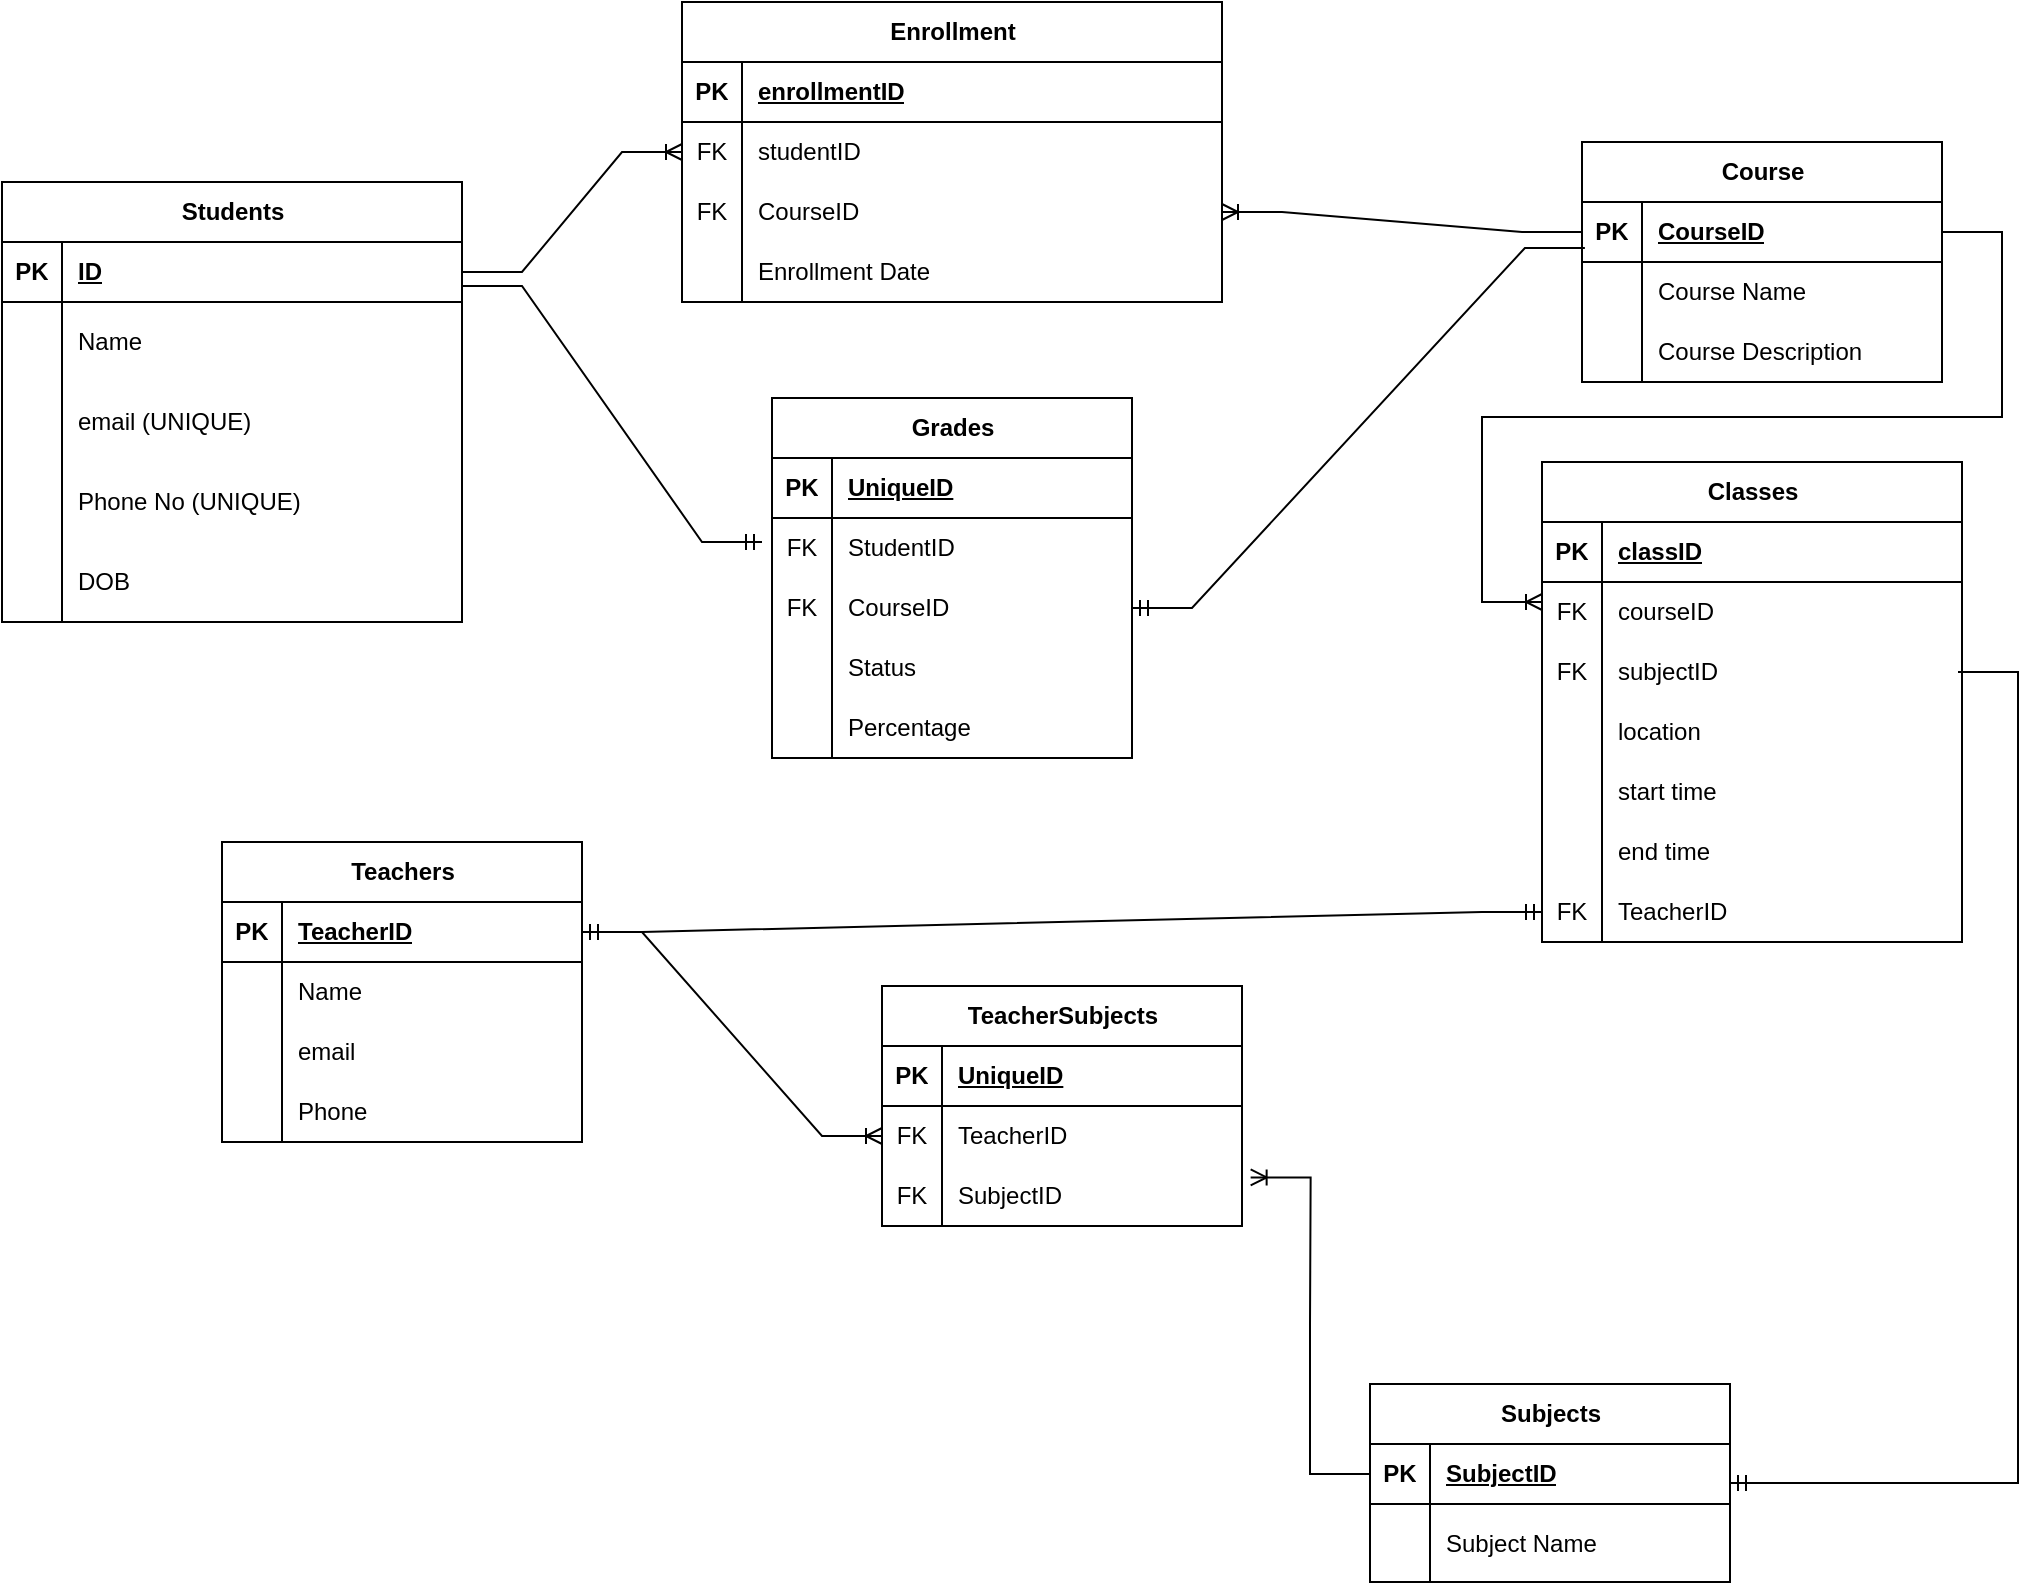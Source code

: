 <mxfile version="26.0.11">
  <diagram name="Page-1" id="PQqspNTTrnOoC3rRBSFE">
    <mxGraphModel dx="1242" dy="683" grid="1" gridSize="10" guides="1" tooltips="1" connect="1" arrows="1" fold="1" page="1" pageScale="1" pageWidth="1600" pageHeight="900" math="0" shadow="0">
      <root>
        <mxCell id="0" />
        <mxCell id="1" parent="0" />
        <mxCell id="rCdRooY0GLosgc2COsog-1" value="Students" style="shape=table;startSize=30;container=1;collapsible=1;childLayout=tableLayout;fixedRows=1;rowLines=0;fontStyle=1;align=center;resizeLast=1;html=1;" parent="1" vertex="1">
          <mxGeometry x="130" y="170" width="230" height="220" as="geometry">
            <mxRectangle x="40" y="180" width="70" height="30" as="alternateBounds" />
          </mxGeometry>
        </mxCell>
        <mxCell id="rCdRooY0GLosgc2COsog-2" value="" style="shape=tableRow;horizontal=0;startSize=0;swimlaneHead=0;swimlaneBody=0;fillColor=none;collapsible=0;dropTarget=0;points=[[0,0.5],[1,0.5]];portConstraint=eastwest;top=0;left=0;right=0;bottom=1;" parent="rCdRooY0GLosgc2COsog-1" vertex="1">
          <mxGeometry y="30" width="230" height="30" as="geometry" />
        </mxCell>
        <mxCell id="rCdRooY0GLosgc2COsog-3" value="PK" style="shape=partialRectangle;connectable=0;fillColor=none;top=0;left=0;bottom=0;right=0;fontStyle=1;overflow=hidden;whiteSpace=wrap;html=1;" parent="rCdRooY0GLosgc2COsog-2" vertex="1">
          <mxGeometry width="30" height="30" as="geometry">
            <mxRectangle width="30" height="30" as="alternateBounds" />
          </mxGeometry>
        </mxCell>
        <mxCell id="rCdRooY0GLosgc2COsog-4" value="ID" style="shape=partialRectangle;connectable=0;fillColor=none;top=0;left=0;bottom=0;right=0;align=left;spacingLeft=6;fontStyle=5;overflow=hidden;whiteSpace=wrap;html=1;" parent="rCdRooY0GLosgc2COsog-2" vertex="1">
          <mxGeometry x="30" width="200" height="30" as="geometry">
            <mxRectangle width="200" height="30" as="alternateBounds" />
          </mxGeometry>
        </mxCell>
        <mxCell id="lqHzqrvqXSFbZg0v0cnb-62" value="" style="shape=tableRow;horizontal=0;startSize=0;swimlaneHead=0;swimlaneBody=0;fillColor=none;collapsible=0;dropTarget=0;points=[[0,0.5],[1,0.5]];portConstraint=eastwest;top=0;left=0;right=0;bottom=0;" parent="rCdRooY0GLosgc2COsog-1" vertex="1">
          <mxGeometry y="60" width="230" height="40" as="geometry" />
        </mxCell>
        <mxCell id="lqHzqrvqXSFbZg0v0cnb-63" value="" style="shape=partialRectangle;connectable=0;fillColor=none;top=0;left=0;bottom=0;right=0;editable=1;overflow=hidden;whiteSpace=wrap;html=1;" parent="lqHzqrvqXSFbZg0v0cnb-62" vertex="1">
          <mxGeometry width="30" height="40" as="geometry">
            <mxRectangle width="30" height="40" as="alternateBounds" />
          </mxGeometry>
        </mxCell>
        <mxCell id="lqHzqrvqXSFbZg0v0cnb-64" value="Name" style="shape=partialRectangle;connectable=0;fillColor=none;top=0;left=0;bottom=0;right=0;align=left;spacingLeft=6;overflow=hidden;whiteSpace=wrap;html=1;" parent="lqHzqrvqXSFbZg0v0cnb-62" vertex="1">
          <mxGeometry x="30" width="200" height="40" as="geometry">
            <mxRectangle width="200" height="40" as="alternateBounds" />
          </mxGeometry>
        </mxCell>
        <mxCell id="lqHzqrvqXSFbZg0v0cnb-65" value="" style="shape=tableRow;horizontal=0;startSize=0;swimlaneHead=0;swimlaneBody=0;fillColor=none;collapsible=0;dropTarget=0;points=[[0,0.5],[1,0.5]];portConstraint=eastwest;top=0;left=0;right=0;bottom=0;" parent="rCdRooY0GLosgc2COsog-1" vertex="1">
          <mxGeometry y="100" width="230" height="40" as="geometry" />
        </mxCell>
        <mxCell id="lqHzqrvqXSFbZg0v0cnb-66" value="" style="shape=partialRectangle;connectable=0;fillColor=none;top=0;left=0;bottom=0;right=0;editable=1;overflow=hidden;whiteSpace=wrap;html=1;" parent="lqHzqrvqXSFbZg0v0cnb-65" vertex="1">
          <mxGeometry width="30" height="40" as="geometry">
            <mxRectangle width="30" height="40" as="alternateBounds" />
          </mxGeometry>
        </mxCell>
        <mxCell id="lqHzqrvqXSFbZg0v0cnb-67" value="email (UNIQUE)" style="shape=partialRectangle;connectable=0;fillColor=none;top=0;left=0;bottom=0;right=0;align=left;spacingLeft=6;overflow=hidden;whiteSpace=wrap;html=1;" parent="lqHzqrvqXSFbZg0v0cnb-65" vertex="1">
          <mxGeometry x="30" width="200" height="40" as="geometry">
            <mxRectangle width="200" height="40" as="alternateBounds" />
          </mxGeometry>
        </mxCell>
        <mxCell id="lqHzqrvqXSFbZg0v0cnb-68" value="" style="shape=tableRow;horizontal=0;startSize=0;swimlaneHead=0;swimlaneBody=0;fillColor=none;collapsible=0;dropTarget=0;points=[[0,0.5],[1,0.5]];portConstraint=eastwest;top=0;left=0;right=0;bottom=0;" parent="rCdRooY0GLosgc2COsog-1" vertex="1">
          <mxGeometry y="140" width="230" height="40" as="geometry" />
        </mxCell>
        <mxCell id="lqHzqrvqXSFbZg0v0cnb-69" value="" style="shape=partialRectangle;connectable=0;fillColor=none;top=0;left=0;bottom=0;right=0;editable=1;overflow=hidden;whiteSpace=wrap;html=1;" parent="lqHzqrvqXSFbZg0v0cnb-68" vertex="1">
          <mxGeometry width="30" height="40" as="geometry">
            <mxRectangle width="30" height="40" as="alternateBounds" />
          </mxGeometry>
        </mxCell>
        <mxCell id="lqHzqrvqXSFbZg0v0cnb-70" value="Phone No (UNIQUE)" style="shape=partialRectangle;connectable=0;fillColor=none;top=0;left=0;bottom=0;right=0;align=left;spacingLeft=6;overflow=hidden;whiteSpace=wrap;html=1;" parent="lqHzqrvqXSFbZg0v0cnb-68" vertex="1">
          <mxGeometry x="30" width="200" height="40" as="geometry">
            <mxRectangle width="200" height="40" as="alternateBounds" />
          </mxGeometry>
        </mxCell>
        <mxCell id="rCdRooY0GLosgc2COsog-5" value="" style="shape=tableRow;horizontal=0;startSize=0;swimlaneHead=0;swimlaneBody=0;fillColor=none;collapsible=0;dropTarget=0;points=[[0,0.5],[1,0.5]];portConstraint=eastwest;top=0;left=0;right=0;bottom=0;" parent="rCdRooY0GLosgc2COsog-1" vertex="1">
          <mxGeometry y="180" width="230" height="40" as="geometry" />
        </mxCell>
        <mxCell id="rCdRooY0GLosgc2COsog-6" value="" style="shape=partialRectangle;connectable=0;fillColor=none;top=0;left=0;bottom=0;right=0;editable=1;overflow=hidden;whiteSpace=wrap;html=1;" parent="rCdRooY0GLosgc2COsog-5" vertex="1">
          <mxGeometry width="30" height="40" as="geometry">
            <mxRectangle width="30" height="40" as="alternateBounds" />
          </mxGeometry>
        </mxCell>
        <mxCell id="rCdRooY0GLosgc2COsog-7" value="DOB" style="shape=partialRectangle;connectable=0;fillColor=none;top=0;left=0;bottom=0;right=0;align=left;spacingLeft=6;overflow=hidden;whiteSpace=wrap;html=1;" parent="rCdRooY0GLosgc2COsog-5" vertex="1">
          <mxGeometry x="30" width="200" height="40" as="geometry">
            <mxRectangle width="200" height="40" as="alternateBounds" />
          </mxGeometry>
        </mxCell>
        <mxCell id="rCdRooY0GLosgc2COsog-14" value="Course" style="shape=table;startSize=30;container=1;collapsible=1;childLayout=tableLayout;fixedRows=1;rowLines=0;fontStyle=1;align=center;resizeLast=1;html=1;" parent="1" vertex="1">
          <mxGeometry x="920" y="150" width="180" height="120" as="geometry">
            <mxRectangle x="920" y="150" width="80" height="30" as="alternateBounds" />
          </mxGeometry>
        </mxCell>
        <mxCell id="rCdRooY0GLosgc2COsog-15" value="" style="shape=tableRow;horizontal=0;startSize=0;swimlaneHead=0;swimlaneBody=0;fillColor=none;collapsible=0;dropTarget=0;points=[[0,0.5],[1,0.5]];portConstraint=eastwest;top=0;left=0;right=0;bottom=1;" parent="rCdRooY0GLosgc2COsog-14" vertex="1">
          <mxGeometry y="30" width="180" height="30" as="geometry" />
        </mxCell>
        <mxCell id="rCdRooY0GLosgc2COsog-16" value="PK" style="shape=partialRectangle;connectable=0;fillColor=none;top=0;left=0;bottom=0;right=0;fontStyle=1;overflow=hidden;whiteSpace=wrap;html=1;" parent="rCdRooY0GLosgc2COsog-15" vertex="1">
          <mxGeometry width="30" height="30" as="geometry">
            <mxRectangle width="30" height="30" as="alternateBounds" />
          </mxGeometry>
        </mxCell>
        <mxCell id="rCdRooY0GLosgc2COsog-17" value="CourseID" style="shape=partialRectangle;connectable=0;fillColor=none;top=0;left=0;bottom=0;right=0;align=left;spacingLeft=6;fontStyle=5;overflow=hidden;whiteSpace=wrap;html=1;" parent="rCdRooY0GLosgc2COsog-15" vertex="1">
          <mxGeometry x="30" width="150" height="30" as="geometry">
            <mxRectangle width="150" height="30" as="alternateBounds" />
          </mxGeometry>
        </mxCell>
        <mxCell id="lqHzqrvqXSFbZg0v0cnb-112" value="" style="shape=tableRow;horizontal=0;startSize=0;swimlaneHead=0;swimlaneBody=0;fillColor=none;collapsible=0;dropTarget=0;points=[[0,0.5],[1,0.5]];portConstraint=eastwest;top=0;left=0;right=0;bottom=0;" parent="rCdRooY0GLosgc2COsog-14" vertex="1">
          <mxGeometry y="60" width="180" height="30" as="geometry" />
        </mxCell>
        <mxCell id="lqHzqrvqXSFbZg0v0cnb-113" value="" style="shape=partialRectangle;connectable=0;fillColor=none;top=0;left=0;bottom=0;right=0;editable=1;overflow=hidden;whiteSpace=wrap;html=1;" parent="lqHzqrvqXSFbZg0v0cnb-112" vertex="1">
          <mxGeometry width="30" height="30" as="geometry">
            <mxRectangle width="30" height="30" as="alternateBounds" />
          </mxGeometry>
        </mxCell>
        <mxCell id="lqHzqrvqXSFbZg0v0cnb-114" value="Course Name" style="shape=partialRectangle;connectable=0;fillColor=none;top=0;left=0;bottom=0;right=0;align=left;spacingLeft=6;overflow=hidden;whiteSpace=wrap;html=1;" parent="lqHzqrvqXSFbZg0v0cnb-112" vertex="1">
          <mxGeometry x="30" width="150" height="30" as="geometry">
            <mxRectangle width="150" height="30" as="alternateBounds" />
          </mxGeometry>
        </mxCell>
        <mxCell id="rCdRooY0GLosgc2COsog-21" value="" style="shape=tableRow;horizontal=0;startSize=0;swimlaneHead=0;swimlaneBody=0;fillColor=none;collapsible=0;dropTarget=0;points=[[0,0.5],[1,0.5]];portConstraint=eastwest;top=0;left=0;right=0;bottom=0;" parent="rCdRooY0GLosgc2COsog-14" vertex="1">
          <mxGeometry y="90" width="180" height="30" as="geometry" />
        </mxCell>
        <mxCell id="rCdRooY0GLosgc2COsog-22" value="" style="shape=partialRectangle;connectable=0;fillColor=none;top=0;left=0;bottom=0;right=0;editable=1;overflow=hidden;whiteSpace=wrap;html=1;" parent="rCdRooY0GLosgc2COsog-21" vertex="1">
          <mxGeometry width="30" height="30" as="geometry">
            <mxRectangle width="30" height="30" as="alternateBounds" />
          </mxGeometry>
        </mxCell>
        <mxCell id="rCdRooY0GLosgc2COsog-23" value="Course Description" style="shape=partialRectangle;connectable=0;fillColor=none;top=0;left=0;bottom=0;right=0;align=left;spacingLeft=6;overflow=hidden;whiteSpace=wrap;html=1;" parent="rCdRooY0GLosgc2COsog-21" vertex="1">
          <mxGeometry x="30" width="150" height="30" as="geometry">
            <mxRectangle width="150" height="30" as="alternateBounds" />
          </mxGeometry>
        </mxCell>
        <mxCell id="rCdRooY0GLosgc2COsog-27" value="Enrollment" style="shape=table;startSize=30;container=1;collapsible=1;childLayout=tableLayout;fixedRows=1;rowLines=0;fontStyle=1;align=center;resizeLast=1;html=1;" parent="1" vertex="1">
          <mxGeometry x="470" y="80" width="270" height="150" as="geometry" />
        </mxCell>
        <mxCell id="rCdRooY0GLosgc2COsog-28" value="" style="shape=tableRow;horizontal=0;startSize=0;swimlaneHead=0;swimlaneBody=0;fillColor=none;collapsible=0;dropTarget=0;points=[[0,0.5],[1,0.5]];portConstraint=eastwest;top=0;left=0;right=0;bottom=1;" parent="rCdRooY0GLosgc2COsog-27" vertex="1">
          <mxGeometry y="30" width="270" height="30" as="geometry" />
        </mxCell>
        <mxCell id="rCdRooY0GLosgc2COsog-29" value="PK" style="shape=partialRectangle;connectable=0;fillColor=none;top=0;left=0;bottom=0;right=0;fontStyle=1;overflow=hidden;whiteSpace=wrap;html=1;" parent="rCdRooY0GLosgc2COsog-28" vertex="1">
          <mxGeometry width="30" height="30" as="geometry">
            <mxRectangle width="30" height="30" as="alternateBounds" />
          </mxGeometry>
        </mxCell>
        <mxCell id="rCdRooY0GLosgc2COsog-30" value="enrollmentID" style="shape=partialRectangle;connectable=0;fillColor=none;top=0;left=0;bottom=0;right=0;align=left;spacingLeft=6;fontStyle=5;overflow=hidden;whiteSpace=wrap;html=1;" parent="rCdRooY0GLosgc2COsog-28" vertex="1">
          <mxGeometry x="30" width="240" height="30" as="geometry">
            <mxRectangle width="240" height="30" as="alternateBounds" />
          </mxGeometry>
        </mxCell>
        <mxCell id="rCdRooY0GLosgc2COsog-31" value="" style="shape=tableRow;horizontal=0;startSize=0;swimlaneHead=0;swimlaneBody=0;fillColor=none;collapsible=0;dropTarget=0;points=[[0,0.5],[1,0.5]];portConstraint=eastwest;top=0;left=0;right=0;bottom=0;" parent="rCdRooY0GLosgc2COsog-27" vertex="1">
          <mxGeometry y="60" width="270" height="30" as="geometry" />
        </mxCell>
        <mxCell id="rCdRooY0GLosgc2COsog-32" value="FK" style="shape=partialRectangle;connectable=0;fillColor=none;top=0;left=0;bottom=0;right=0;editable=1;overflow=hidden;whiteSpace=wrap;html=1;" parent="rCdRooY0GLosgc2COsog-31" vertex="1">
          <mxGeometry width="30" height="30" as="geometry">
            <mxRectangle width="30" height="30" as="alternateBounds" />
          </mxGeometry>
        </mxCell>
        <mxCell id="rCdRooY0GLosgc2COsog-33" value="studentID" style="shape=partialRectangle;connectable=0;fillColor=none;top=0;left=0;bottom=0;right=0;align=left;spacingLeft=6;overflow=hidden;whiteSpace=wrap;html=1;" parent="rCdRooY0GLosgc2COsog-31" vertex="1">
          <mxGeometry x="30" width="240" height="30" as="geometry">
            <mxRectangle width="240" height="30" as="alternateBounds" />
          </mxGeometry>
        </mxCell>
        <mxCell id="rCdRooY0GLosgc2COsog-34" value="" style="shape=tableRow;horizontal=0;startSize=0;swimlaneHead=0;swimlaneBody=0;fillColor=none;collapsible=0;dropTarget=0;points=[[0,0.5],[1,0.5]];portConstraint=eastwest;top=0;left=0;right=0;bottom=0;" parent="rCdRooY0GLosgc2COsog-27" vertex="1">
          <mxGeometry y="90" width="270" height="30" as="geometry" />
        </mxCell>
        <mxCell id="rCdRooY0GLosgc2COsog-35" value="FK" style="shape=partialRectangle;connectable=0;fillColor=none;top=0;left=0;bottom=0;right=0;editable=1;overflow=hidden;whiteSpace=wrap;html=1;" parent="rCdRooY0GLosgc2COsog-34" vertex="1">
          <mxGeometry width="30" height="30" as="geometry">
            <mxRectangle width="30" height="30" as="alternateBounds" />
          </mxGeometry>
        </mxCell>
        <mxCell id="rCdRooY0GLosgc2COsog-36" value="CourseID" style="shape=partialRectangle;connectable=0;fillColor=none;top=0;left=0;bottom=0;right=0;align=left;spacingLeft=6;overflow=hidden;whiteSpace=wrap;html=1;" parent="rCdRooY0GLosgc2COsog-34" vertex="1">
          <mxGeometry x="30" width="240" height="30" as="geometry">
            <mxRectangle width="240" height="30" as="alternateBounds" />
          </mxGeometry>
        </mxCell>
        <mxCell id="rCdRooY0GLosgc2COsog-37" value="" style="shape=tableRow;horizontal=0;startSize=0;swimlaneHead=0;swimlaneBody=0;fillColor=none;collapsible=0;dropTarget=0;points=[[0,0.5],[1,0.5]];portConstraint=eastwest;top=0;left=0;right=0;bottom=0;" parent="rCdRooY0GLosgc2COsog-27" vertex="1">
          <mxGeometry y="120" width="270" height="30" as="geometry" />
        </mxCell>
        <mxCell id="rCdRooY0GLosgc2COsog-38" value="" style="shape=partialRectangle;connectable=0;fillColor=none;top=0;left=0;bottom=0;right=0;editable=1;overflow=hidden;whiteSpace=wrap;html=1;" parent="rCdRooY0GLosgc2COsog-37" vertex="1">
          <mxGeometry width="30" height="30" as="geometry">
            <mxRectangle width="30" height="30" as="alternateBounds" />
          </mxGeometry>
        </mxCell>
        <mxCell id="rCdRooY0GLosgc2COsog-39" value="Enrollment Date" style="shape=partialRectangle;connectable=0;fillColor=none;top=0;left=0;bottom=0;right=0;align=left;spacingLeft=6;overflow=hidden;whiteSpace=wrap;html=1;" parent="rCdRooY0GLosgc2COsog-37" vertex="1">
          <mxGeometry x="30" width="240" height="30" as="geometry">
            <mxRectangle width="240" height="30" as="alternateBounds" />
          </mxGeometry>
        </mxCell>
        <mxCell id="rCdRooY0GLosgc2COsog-40" value="Teachers" style="shape=table;startSize=30;container=1;collapsible=1;childLayout=tableLayout;fixedRows=1;rowLines=0;fontStyle=1;align=center;resizeLast=1;html=1;" parent="1" vertex="1">
          <mxGeometry x="240" y="500" width="180" height="150" as="geometry" />
        </mxCell>
        <mxCell id="rCdRooY0GLosgc2COsog-41" value="" style="shape=tableRow;horizontal=0;startSize=0;swimlaneHead=0;swimlaneBody=0;fillColor=none;collapsible=0;dropTarget=0;points=[[0,0.5],[1,0.5]];portConstraint=eastwest;top=0;left=0;right=0;bottom=1;" parent="rCdRooY0GLosgc2COsog-40" vertex="1">
          <mxGeometry y="30" width="180" height="30" as="geometry" />
        </mxCell>
        <mxCell id="rCdRooY0GLosgc2COsog-42" value="PK" style="shape=partialRectangle;connectable=0;fillColor=none;top=0;left=0;bottom=0;right=0;fontStyle=1;overflow=hidden;whiteSpace=wrap;html=1;" parent="rCdRooY0GLosgc2COsog-41" vertex="1">
          <mxGeometry width="30" height="30" as="geometry">
            <mxRectangle width="30" height="30" as="alternateBounds" />
          </mxGeometry>
        </mxCell>
        <mxCell id="rCdRooY0GLosgc2COsog-43" value="TeacherID" style="shape=partialRectangle;connectable=0;fillColor=none;top=0;left=0;bottom=0;right=0;align=left;spacingLeft=6;fontStyle=5;overflow=hidden;whiteSpace=wrap;html=1;" parent="rCdRooY0GLosgc2COsog-41" vertex="1">
          <mxGeometry x="30" width="150" height="30" as="geometry">
            <mxRectangle width="150" height="30" as="alternateBounds" />
          </mxGeometry>
        </mxCell>
        <mxCell id="rCdRooY0GLosgc2COsog-44" value="" style="shape=tableRow;horizontal=0;startSize=0;swimlaneHead=0;swimlaneBody=0;fillColor=none;collapsible=0;dropTarget=0;points=[[0,0.5],[1,0.5]];portConstraint=eastwest;top=0;left=0;right=0;bottom=0;" parent="rCdRooY0GLosgc2COsog-40" vertex="1">
          <mxGeometry y="60" width="180" height="30" as="geometry" />
        </mxCell>
        <mxCell id="rCdRooY0GLosgc2COsog-45" value="" style="shape=partialRectangle;connectable=0;fillColor=none;top=0;left=0;bottom=0;right=0;editable=1;overflow=hidden;whiteSpace=wrap;html=1;" parent="rCdRooY0GLosgc2COsog-44" vertex="1">
          <mxGeometry width="30" height="30" as="geometry">
            <mxRectangle width="30" height="30" as="alternateBounds" />
          </mxGeometry>
        </mxCell>
        <mxCell id="rCdRooY0GLosgc2COsog-46" value="Name" style="shape=partialRectangle;connectable=0;fillColor=none;top=0;left=0;bottom=0;right=0;align=left;spacingLeft=6;overflow=hidden;whiteSpace=wrap;html=1;" parent="rCdRooY0GLosgc2COsog-44" vertex="1">
          <mxGeometry x="30" width="150" height="30" as="geometry">
            <mxRectangle width="150" height="30" as="alternateBounds" />
          </mxGeometry>
        </mxCell>
        <mxCell id="rCdRooY0GLosgc2COsog-47" value="" style="shape=tableRow;horizontal=0;startSize=0;swimlaneHead=0;swimlaneBody=0;fillColor=none;collapsible=0;dropTarget=0;points=[[0,0.5],[1,0.5]];portConstraint=eastwest;top=0;left=0;right=0;bottom=0;" parent="rCdRooY0GLosgc2COsog-40" vertex="1">
          <mxGeometry y="90" width="180" height="30" as="geometry" />
        </mxCell>
        <mxCell id="rCdRooY0GLosgc2COsog-48" value="" style="shape=partialRectangle;connectable=0;fillColor=none;top=0;left=0;bottom=0;right=0;editable=1;overflow=hidden;whiteSpace=wrap;html=1;" parent="rCdRooY0GLosgc2COsog-47" vertex="1">
          <mxGeometry width="30" height="30" as="geometry">
            <mxRectangle width="30" height="30" as="alternateBounds" />
          </mxGeometry>
        </mxCell>
        <mxCell id="rCdRooY0GLosgc2COsog-49" value="email" style="shape=partialRectangle;connectable=0;fillColor=none;top=0;left=0;bottom=0;right=0;align=left;spacingLeft=6;overflow=hidden;whiteSpace=wrap;html=1;" parent="rCdRooY0GLosgc2COsog-47" vertex="1">
          <mxGeometry x="30" width="150" height="30" as="geometry">
            <mxRectangle width="150" height="30" as="alternateBounds" />
          </mxGeometry>
        </mxCell>
        <mxCell id="rCdRooY0GLosgc2COsog-50" value="" style="shape=tableRow;horizontal=0;startSize=0;swimlaneHead=0;swimlaneBody=0;fillColor=none;collapsible=0;dropTarget=0;points=[[0,0.5],[1,0.5]];portConstraint=eastwest;top=0;left=0;right=0;bottom=0;" parent="rCdRooY0GLosgc2COsog-40" vertex="1">
          <mxGeometry y="120" width="180" height="30" as="geometry" />
        </mxCell>
        <mxCell id="rCdRooY0GLosgc2COsog-51" value="" style="shape=partialRectangle;connectable=0;fillColor=none;top=0;left=0;bottom=0;right=0;editable=1;overflow=hidden;whiteSpace=wrap;html=1;" parent="rCdRooY0GLosgc2COsog-50" vertex="1">
          <mxGeometry width="30" height="30" as="geometry">
            <mxRectangle width="30" height="30" as="alternateBounds" />
          </mxGeometry>
        </mxCell>
        <mxCell id="rCdRooY0GLosgc2COsog-52" value="Phone" style="shape=partialRectangle;connectable=0;fillColor=none;top=0;left=0;bottom=0;right=0;align=left;spacingLeft=6;overflow=hidden;whiteSpace=wrap;html=1;" parent="rCdRooY0GLosgc2COsog-50" vertex="1">
          <mxGeometry x="30" width="150" height="30" as="geometry">
            <mxRectangle width="150" height="30" as="alternateBounds" />
          </mxGeometry>
        </mxCell>
        <mxCell id="lqHzqrvqXSFbZg0v0cnb-4" value="" style="edgeStyle=entityRelationEdgeStyle;fontSize=12;html=1;endArrow=ERoneToMany;rounded=0;entryX=0;entryY=0.5;entryDx=0;entryDy=0;exitX=1;exitY=0.5;exitDx=0;exitDy=0;" parent="1" source="rCdRooY0GLosgc2COsog-2" target="rCdRooY0GLosgc2COsog-31" edge="1">
          <mxGeometry width="100" height="100" relative="1" as="geometry">
            <mxPoint x="360" y="280" as="sourcePoint" />
            <mxPoint x="460" y="180" as="targetPoint" />
          </mxGeometry>
        </mxCell>
        <mxCell id="lqHzqrvqXSFbZg0v0cnb-7" value="Subjects" style="shape=table;startSize=30;container=1;collapsible=1;childLayout=tableLayout;fixedRows=1;rowLines=0;fontStyle=1;align=center;resizeLast=1;html=1;" parent="1" vertex="1">
          <mxGeometry x="814" y="771" width="180" height="99.0" as="geometry" />
        </mxCell>
        <mxCell id="lqHzqrvqXSFbZg0v0cnb-8" value="" style="shape=tableRow;horizontal=0;startSize=0;swimlaneHead=0;swimlaneBody=0;fillColor=none;collapsible=0;dropTarget=0;points=[[0,0.5],[1,0.5]];portConstraint=eastwest;top=0;left=0;right=0;bottom=1;" parent="lqHzqrvqXSFbZg0v0cnb-7" vertex="1">
          <mxGeometry y="30" width="180" height="30" as="geometry" />
        </mxCell>
        <mxCell id="lqHzqrvqXSFbZg0v0cnb-9" value="PK" style="shape=partialRectangle;connectable=0;fillColor=none;top=0;left=0;bottom=0;right=0;fontStyle=1;overflow=hidden;whiteSpace=wrap;html=1;" parent="lqHzqrvqXSFbZg0v0cnb-8" vertex="1">
          <mxGeometry width="30" height="30" as="geometry">
            <mxRectangle width="30" height="30" as="alternateBounds" />
          </mxGeometry>
        </mxCell>
        <mxCell id="lqHzqrvqXSFbZg0v0cnb-10" value="SubjectID" style="shape=partialRectangle;connectable=0;fillColor=none;top=0;left=0;bottom=0;right=0;align=left;spacingLeft=6;fontStyle=5;overflow=hidden;whiteSpace=wrap;html=1;" parent="lqHzqrvqXSFbZg0v0cnb-8" vertex="1">
          <mxGeometry x="30" width="150" height="30" as="geometry">
            <mxRectangle width="150" height="30" as="alternateBounds" />
          </mxGeometry>
        </mxCell>
        <mxCell id="lqHzqrvqXSFbZg0v0cnb-11" value="" style="shape=tableRow;horizontal=0;startSize=0;swimlaneHead=0;swimlaneBody=0;fillColor=none;collapsible=0;dropTarget=0;points=[[0,0.5],[1,0.5]];portConstraint=eastwest;top=0;left=0;right=0;bottom=0;" parent="lqHzqrvqXSFbZg0v0cnb-7" vertex="1">
          <mxGeometry y="60" width="180" height="39" as="geometry" />
        </mxCell>
        <mxCell id="lqHzqrvqXSFbZg0v0cnb-12" value="" style="shape=partialRectangle;connectable=0;fillColor=none;top=0;left=0;bottom=0;right=0;editable=1;overflow=hidden;whiteSpace=wrap;html=1;" parent="lqHzqrvqXSFbZg0v0cnb-11" vertex="1">
          <mxGeometry width="30" height="39" as="geometry">
            <mxRectangle width="30" height="39" as="alternateBounds" />
          </mxGeometry>
        </mxCell>
        <mxCell id="lqHzqrvqXSFbZg0v0cnb-13" value="Subject Name" style="shape=partialRectangle;connectable=0;fillColor=none;top=0;left=0;bottom=0;right=0;align=left;spacingLeft=6;overflow=hidden;whiteSpace=wrap;html=1;" parent="lqHzqrvqXSFbZg0v0cnb-11" vertex="1">
          <mxGeometry x="30" width="150" height="39" as="geometry">
            <mxRectangle width="150" height="39" as="alternateBounds" />
          </mxGeometry>
        </mxCell>
        <mxCell id="lqHzqrvqXSFbZg0v0cnb-21" value="Classes" style="shape=table;startSize=30;container=1;collapsible=1;childLayout=tableLayout;fixedRows=1;rowLines=0;fontStyle=1;align=center;resizeLast=1;html=1;" parent="1" vertex="1">
          <mxGeometry x="900" y="310" width="210" height="240" as="geometry" />
        </mxCell>
        <mxCell id="lqHzqrvqXSFbZg0v0cnb-22" value="" style="shape=tableRow;horizontal=0;startSize=0;swimlaneHead=0;swimlaneBody=0;fillColor=none;collapsible=0;dropTarget=0;points=[[0,0.5],[1,0.5]];portConstraint=eastwest;top=0;left=0;right=0;bottom=1;" parent="lqHzqrvqXSFbZg0v0cnb-21" vertex="1">
          <mxGeometry y="30" width="210" height="30" as="geometry" />
        </mxCell>
        <mxCell id="lqHzqrvqXSFbZg0v0cnb-23" value="PK" style="shape=partialRectangle;connectable=0;fillColor=none;top=0;left=0;bottom=0;right=0;fontStyle=1;overflow=hidden;whiteSpace=wrap;html=1;" parent="lqHzqrvqXSFbZg0v0cnb-22" vertex="1">
          <mxGeometry width="30" height="30" as="geometry">
            <mxRectangle width="30" height="30" as="alternateBounds" />
          </mxGeometry>
        </mxCell>
        <mxCell id="lqHzqrvqXSFbZg0v0cnb-24" value="classID" style="shape=partialRectangle;connectable=0;fillColor=none;top=0;left=0;bottom=0;right=0;align=left;spacingLeft=6;fontStyle=5;overflow=hidden;whiteSpace=wrap;html=1;" parent="lqHzqrvqXSFbZg0v0cnb-22" vertex="1">
          <mxGeometry x="30" width="180" height="30" as="geometry">
            <mxRectangle width="180" height="30" as="alternateBounds" />
          </mxGeometry>
        </mxCell>
        <mxCell id="lqHzqrvqXSFbZg0v0cnb-36" value="" style="shape=tableRow;horizontal=0;startSize=0;swimlaneHead=0;swimlaneBody=0;fillColor=none;collapsible=0;dropTarget=0;points=[[0,0.5],[1,0.5]];portConstraint=eastwest;top=0;left=0;right=0;bottom=0;" parent="lqHzqrvqXSFbZg0v0cnb-21" vertex="1">
          <mxGeometry y="60" width="210" height="30" as="geometry" />
        </mxCell>
        <mxCell id="lqHzqrvqXSFbZg0v0cnb-37" value="FK" style="shape=partialRectangle;connectable=0;fillColor=none;top=0;left=0;bottom=0;right=0;editable=1;overflow=hidden;whiteSpace=wrap;html=1;" parent="lqHzqrvqXSFbZg0v0cnb-36" vertex="1">
          <mxGeometry width="30" height="30" as="geometry">
            <mxRectangle width="30" height="30" as="alternateBounds" />
          </mxGeometry>
        </mxCell>
        <mxCell id="lqHzqrvqXSFbZg0v0cnb-38" value="courseID" style="shape=partialRectangle;connectable=0;fillColor=none;top=0;left=0;bottom=0;right=0;align=left;spacingLeft=6;overflow=hidden;whiteSpace=wrap;html=1;" parent="lqHzqrvqXSFbZg0v0cnb-36" vertex="1">
          <mxGeometry x="30" width="180" height="30" as="geometry">
            <mxRectangle width="180" height="30" as="alternateBounds" />
          </mxGeometry>
        </mxCell>
        <mxCell id="lqHzqrvqXSFbZg0v0cnb-99" value="" style="shape=tableRow;horizontal=0;startSize=0;swimlaneHead=0;swimlaneBody=0;fillColor=none;collapsible=0;dropTarget=0;points=[[0,0.5],[1,0.5]];portConstraint=eastwest;top=0;left=0;right=0;bottom=0;" parent="lqHzqrvqXSFbZg0v0cnb-21" vertex="1">
          <mxGeometry y="90" width="210" height="30" as="geometry" />
        </mxCell>
        <mxCell id="lqHzqrvqXSFbZg0v0cnb-100" value="FK" style="shape=partialRectangle;connectable=0;fillColor=none;top=0;left=0;bottom=0;right=0;editable=1;overflow=hidden;whiteSpace=wrap;html=1;" parent="lqHzqrvqXSFbZg0v0cnb-99" vertex="1">
          <mxGeometry width="30" height="30" as="geometry">
            <mxRectangle width="30" height="30" as="alternateBounds" />
          </mxGeometry>
        </mxCell>
        <mxCell id="lqHzqrvqXSFbZg0v0cnb-101" value="subjectID" style="shape=partialRectangle;connectable=0;fillColor=none;top=0;left=0;bottom=0;right=0;align=left;spacingLeft=6;overflow=hidden;whiteSpace=wrap;html=1;" parent="lqHzqrvqXSFbZg0v0cnb-99" vertex="1">
          <mxGeometry x="30" width="180" height="30" as="geometry">
            <mxRectangle width="180" height="30" as="alternateBounds" />
          </mxGeometry>
        </mxCell>
        <mxCell id="lqHzqrvqXSFbZg0v0cnb-102" value="" style="shape=tableRow;horizontal=0;startSize=0;swimlaneHead=0;swimlaneBody=0;fillColor=none;collapsible=0;dropTarget=0;points=[[0,0.5],[1,0.5]];portConstraint=eastwest;top=0;left=0;right=0;bottom=0;" parent="lqHzqrvqXSFbZg0v0cnb-21" vertex="1">
          <mxGeometry y="120" width="210" height="30" as="geometry" />
        </mxCell>
        <mxCell id="lqHzqrvqXSFbZg0v0cnb-103" value="" style="shape=partialRectangle;connectable=0;fillColor=none;top=0;left=0;bottom=0;right=0;editable=1;overflow=hidden;whiteSpace=wrap;html=1;" parent="lqHzqrvqXSFbZg0v0cnb-102" vertex="1">
          <mxGeometry width="30" height="30" as="geometry">
            <mxRectangle width="30" height="30" as="alternateBounds" />
          </mxGeometry>
        </mxCell>
        <mxCell id="lqHzqrvqXSFbZg0v0cnb-104" value="location" style="shape=partialRectangle;connectable=0;fillColor=none;top=0;left=0;bottom=0;right=0;align=left;spacingLeft=6;overflow=hidden;whiteSpace=wrap;html=1;" parent="lqHzqrvqXSFbZg0v0cnb-102" vertex="1">
          <mxGeometry x="30" width="180" height="30" as="geometry">
            <mxRectangle width="180" height="30" as="alternateBounds" />
          </mxGeometry>
        </mxCell>
        <mxCell id="lqHzqrvqXSFbZg0v0cnb-105" value="" style="shape=tableRow;horizontal=0;startSize=0;swimlaneHead=0;swimlaneBody=0;fillColor=none;collapsible=0;dropTarget=0;points=[[0,0.5],[1,0.5]];portConstraint=eastwest;top=0;left=0;right=0;bottom=0;" parent="lqHzqrvqXSFbZg0v0cnb-21" vertex="1">
          <mxGeometry y="150" width="210" height="30" as="geometry" />
        </mxCell>
        <mxCell id="lqHzqrvqXSFbZg0v0cnb-106" value="" style="shape=partialRectangle;connectable=0;fillColor=none;top=0;left=0;bottom=0;right=0;editable=1;overflow=hidden;whiteSpace=wrap;html=1;" parent="lqHzqrvqXSFbZg0v0cnb-105" vertex="1">
          <mxGeometry width="30" height="30" as="geometry">
            <mxRectangle width="30" height="30" as="alternateBounds" />
          </mxGeometry>
        </mxCell>
        <mxCell id="lqHzqrvqXSFbZg0v0cnb-107" value="start time" style="shape=partialRectangle;connectable=0;fillColor=none;top=0;left=0;bottom=0;right=0;align=left;spacingLeft=6;overflow=hidden;whiteSpace=wrap;html=1;" parent="lqHzqrvqXSFbZg0v0cnb-105" vertex="1">
          <mxGeometry x="30" width="180" height="30" as="geometry">
            <mxRectangle width="180" height="30" as="alternateBounds" />
          </mxGeometry>
        </mxCell>
        <mxCell id="lqHzqrvqXSFbZg0v0cnb-108" value="" style="shape=tableRow;horizontal=0;startSize=0;swimlaneHead=0;swimlaneBody=0;fillColor=none;collapsible=0;dropTarget=0;points=[[0,0.5],[1,0.5]];portConstraint=eastwest;top=0;left=0;right=0;bottom=0;" parent="lqHzqrvqXSFbZg0v0cnb-21" vertex="1">
          <mxGeometry y="180" width="210" height="30" as="geometry" />
        </mxCell>
        <mxCell id="lqHzqrvqXSFbZg0v0cnb-109" value="" style="shape=partialRectangle;connectable=0;fillColor=none;top=0;left=0;bottom=0;right=0;editable=1;overflow=hidden;whiteSpace=wrap;html=1;" parent="lqHzqrvqXSFbZg0v0cnb-108" vertex="1">
          <mxGeometry width="30" height="30" as="geometry">
            <mxRectangle width="30" height="30" as="alternateBounds" />
          </mxGeometry>
        </mxCell>
        <mxCell id="lqHzqrvqXSFbZg0v0cnb-110" value="end time" style="shape=partialRectangle;connectable=0;fillColor=none;top=0;left=0;bottom=0;right=0;align=left;spacingLeft=6;overflow=hidden;whiteSpace=wrap;html=1;" parent="lqHzqrvqXSFbZg0v0cnb-108" vertex="1">
          <mxGeometry x="30" width="180" height="30" as="geometry">
            <mxRectangle width="180" height="30" as="alternateBounds" />
          </mxGeometry>
        </mxCell>
        <mxCell id="lqHzqrvqXSFbZg0v0cnb-28" value="" style="shape=tableRow;horizontal=0;startSize=0;swimlaneHead=0;swimlaneBody=0;fillColor=none;collapsible=0;dropTarget=0;points=[[0,0.5],[1,0.5]];portConstraint=eastwest;top=0;left=0;right=0;bottom=0;" parent="lqHzqrvqXSFbZg0v0cnb-21" vertex="1">
          <mxGeometry y="210" width="210" height="30" as="geometry" />
        </mxCell>
        <mxCell id="lqHzqrvqXSFbZg0v0cnb-29" value="FK" style="shape=partialRectangle;connectable=0;fillColor=none;top=0;left=0;bottom=0;right=0;editable=1;overflow=hidden;whiteSpace=wrap;html=1;" parent="lqHzqrvqXSFbZg0v0cnb-28" vertex="1">
          <mxGeometry width="30" height="30" as="geometry">
            <mxRectangle width="30" height="30" as="alternateBounds" />
          </mxGeometry>
        </mxCell>
        <mxCell id="lqHzqrvqXSFbZg0v0cnb-30" value="TeacherID" style="shape=partialRectangle;connectable=0;fillColor=none;top=0;left=0;bottom=0;right=0;align=left;spacingLeft=6;overflow=hidden;whiteSpace=wrap;html=1;" parent="lqHzqrvqXSFbZg0v0cnb-28" vertex="1">
          <mxGeometry x="30" width="180" height="30" as="geometry">
            <mxRectangle width="180" height="30" as="alternateBounds" />
          </mxGeometry>
        </mxCell>
        <mxCell id="lqHzqrvqXSFbZg0v0cnb-35" value="" style="edgeStyle=entityRelationEdgeStyle;fontSize=12;html=1;endArrow=ERoneToMany;rounded=0;exitX=1;exitY=0.5;exitDx=0;exitDy=0;" parent="1" source="rCdRooY0GLosgc2COsog-15" edge="1">
          <mxGeometry width="100" height="100" relative="1" as="geometry">
            <mxPoint x="1240" y="160" as="sourcePoint" />
            <mxPoint x="900" y="380" as="targetPoint" />
            <Array as="points">
              <mxPoint x="990" y="260" />
            </Array>
          </mxGeometry>
        </mxCell>
        <mxCell id="lqHzqrvqXSFbZg0v0cnb-39" value="" style="edgeStyle=entityRelationEdgeStyle;fontSize=12;html=1;endArrow=ERmandOne;rounded=0;" parent="1" target="lqHzqrvqXSFbZg0v0cnb-7" edge="1">
          <mxGeometry width="100" height="100" relative="1" as="geometry">
            <mxPoint x="1108" y="415" as="sourcePoint" />
            <mxPoint x="1311" y="500" as="targetPoint" />
            <Array as="points">
              <mxPoint x="661" y="373" />
              <mxPoint x="761" y="425" />
            </Array>
          </mxGeometry>
        </mxCell>
        <mxCell id="lqHzqrvqXSFbZg0v0cnb-40" value="TeacherSubjects" style="shape=table;startSize=30;container=1;collapsible=1;childLayout=tableLayout;fixedRows=1;rowLines=0;fontStyle=1;align=center;resizeLast=1;html=1;" parent="1" vertex="1">
          <mxGeometry x="570" y="572" width="180" height="120" as="geometry" />
        </mxCell>
        <mxCell id="lqHzqrvqXSFbZg0v0cnb-41" value="" style="shape=tableRow;horizontal=0;startSize=0;swimlaneHead=0;swimlaneBody=0;fillColor=none;collapsible=0;dropTarget=0;points=[[0,0.5],[1,0.5]];portConstraint=eastwest;top=0;left=0;right=0;bottom=1;" parent="lqHzqrvqXSFbZg0v0cnb-40" vertex="1">
          <mxGeometry y="30" width="180" height="30" as="geometry" />
        </mxCell>
        <mxCell id="lqHzqrvqXSFbZg0v0cnb-42" value="PK" style="shape=partialRectangle;connectable=0;fillColor=none;top=0;left=0;bottom=0;right=0;fontStyle=1;overflow=hidden;whiteSpace=wrap;html=1;" parent="lqHzqrvqXSFbZg0v0cnb-41" vertex="1">
          <mxGeometry width="30" height="30" as="geometry">
            <mxRectangle width="30" height="30" as="alternateBounds" />
          </mxGeometry>
        </mxCell>
        <mxCell id="lqHzqrvqXSFbZg0v0cnb-43" value="UniqueID" style="shape=partialRectangle;connectable=0;fillColor=none;top=0;left=0;bottom=0;right=0;align=left;spacingLeft=6;fontStyle=5;overflow=hidden;whiteSpace=wrap;html=1;" parent="lqHzqrvqXSFbZg0v0cnb-41" vertex="1">
          <mxGeometry x="30" width="150" height="30" as="geometry">
            <mxRectangle width="150" height="30" as="alternateBounds" />
          </mxGeometry>
        </mxCell>
        <mxCell id="lqHzqrvqXSFbZg0v0cnb-44" value="" style="shape=tableRow;horizontal=0;startSize=0;swimlaneHead=0;swimlaneBody=0;fillColor=none;collapsible=0;dropTarget=0;points=[[0,0.5],[1,0.5]];portConstraint=eastwest;top=0;left=0;right=0;bottom=0;" parent="lqHzqrvqXSFbZg0v0cnb-40" vertex="1">
          <mxGeometry y="60" width="180" height="30" as="geometry" />
        </mxCell>
        <mxCell id="lqHzqrvqXSFbZg0v0cnb-45" value="FK" style="shape=partialRectangle;connectable=0;fillColor=none;top=0;left=0;bottom=0;right=0;editable=1;overflow=hidden;whiteSpace=wrap;html=1;" parent="lqHzqrvqXSFbZg0v0cnb-44" vertex="1">
          <mxGeometry width="30" height="30" as="geometry">
            <mxRectangle width="30" height="30" as="alternateBounds" />
          </mxGeometry>
        </mxCell>
        <mxCell id="lqHzqrvqXSFbZg0v0cnb-46" value="TeacherID" style="shape=partialRectangle;connectable=0;fillColor=none;top=0;left=0;bottom=0;right=0;align=left;spacingLeft=6;overflow=hidden;whiteSpace=wrap;html=1;" parent="lqHzqrvqXSFbZg0v0cnb-44" vertex="1">
          <mxGeometry x="30" width="150" height="30" as="geometry">
            <mxRectangle width="150" height="30" as="alternateBounds" />
          </mxGeometry>
        </mxCell>
        <mxCell id="lqHzqrvqXSFbZg0v0cnb-47" value="" style="shape=tableRow;horizontal=0;startSize=0;swimlaneHead=0;swimlaneBody=0;fillColor=none;collapsible=0;dropTarget=0;points=[[0,0.5],[1,0.5]];portConstraint=eastwest;top=0;left=0;right=0;bottom=0;" parent="lqHzqrvqXSFbZg0v0cnb-40" vertex="1">
          <mxGeometry y="90" width="180" height="30" as="geometry" />
        </mxCell>
        <mxCell id="lqHzqrvqXSFbZg0v0cnb-48" value="FK" style="shape=partialRectangle;connectable=0;fillColor=none;top=0;left=0;bottom=0;right=0;editable=1;overflow=hidden;whiteSpace=wrap;html=1;" parent="lqHzqrvqXSFbZg0v0cnb-47" vertex="1">
          <mxGeometry width="30" height="30" as="geometry">
            <mxRectangle width="30" height="30" as="alternateBounds" />
          </mxGeometry>
        </mxCell>
        <mxCell id="lqHzqrvqXSFbZg0v0cnb-49" value="SubjectID" style="shape=partialRectangle;connectable=0;fillColor=none;top=0;left=0;bottom=0;right=0;align=left;spacingLeft=6;overflow=hidden;whiteSpace=wrap;html=1;" parent="lqHzqrvqXSFbZg0v0cnb-47" vertex="1">
          <mxGeometry x="30" width="150" height="30" as="geometry">
            <mxRectangle width="150" height="30" as="alternateBounds" />
          </mxGeometry>
        </mxCell>
        <mxCell id="lqHzqrvqXSFbZg0v0cnb-54" value="" style="edgeStyle=entityRelationEdgeStyle;fontSize=12;html=1;endArrow=ERoneToMany;rounded=0;entryX=1;entryY=0.5;entryDx=0;entryDy=0;exitX=0;exitY=0.5;exitDx=0;exitDy=0;" parent="1" source="rCdRooY0GLosgc2COsog-15" target="rCdRooY0GLosgc2COsog-34" edge="1">
          <mxGeometry width="100" height="100" relative="1" as="geometry">
            <mxPoint x="880" y="210" as="sourcePoint" />
            <mxPoint x="860" y="280" as="targetPoint" />
          </mxGeometry>
        </mxCell>
        <mxCell id="lqHzqrvqXSFbZg0v0cnb-55" value="" style="edgeStyle=entityRelationEdgeStyle;fontSize=12;html=1;endArrow=ERoneToMany;rounded=0;exitX=1;exitY=0.5;exitDx=0;exitDy=0;entryX=0;entryY=0.5;entryDx=0;entryDy=0;" parent="1" source="rCdRooY0GLosgc2COsog-41" target="lqHzqrvqXSFbZg0v0cnb-44" edge="1">
          <mxGeometry width="100" height="100" relative="1" as="geometry">
            <mxPoint x="470" y="680" as="sourcePoint" />
            <mxPoint x="570" y="580" as="targetPoint" />
          </mxGeometry>
        </mxCell>
        <mxCell id="lqHzqrvqXSFbZg0v0cnb-58" value="" style="edgeStyle=entityRelationEdgeStyle;fontSize=12;html=1;endArrow=ERoneToMany;rounded=0;entryX=1.024;entryY=0.19;entryDx=0;entryDy=0;exitX=0;exitY=0.5;exitDx=0;exitDy=0;entryPerimeter=0;" parent="1" source="lqHzqrvqXSFbZg0v0cnb-8" target="lqHzqrvqXSFbZg0v0cnb-47" edge="1">
          <mxGeometry width="100" height="100" relative="1" as="geometry">
            <mxPoint x="833.96" y="710" as="sourcePoint" />
            <mxPoint x="590" y="783.05" as="targetPoint" />
            <Array as="points">
              <mxPoint x="853.96" y="810" />
              <mxPoint x="823.96" y="760" />
              <mxPoint x="953.96" y="680" />
              <mxPoint x="893.96" y="740" />
              <mxPoint x="893.96" y="740" />
              <mxPoint x="833.96" y="740" />
            </Array>
          </mxGeometry>
        </mxCell>
        <mxCell id="lqHzqrvqXSFbZg0v0cnb-59" value="" style="shape=tableRow;horizontal=0;startSize=0;swimlaneHead=0;swimlaneBody=0;fillColor=none;collapsible=0;dropTarget=0;points=[[0,0.5],[1,0.5]];portConstraint=eastwest;top=0;left=0;right=0;bottom=0;" parent="1" vertex="1">
          <mxGeometry x="930" y="410" width="180" height="30" as="geometry" />
        </mxCell>
        <mxCell id="lqHzqrvqXSFbZg0v0cnb-78" value="Grades" style="shape=table;startSize=30;container=1;collapsible=1;childLayout=tableLayout;fixedRows=1;rowLines=0;fontStyle=1;align=center;resizeLast=1;html=1;" parent="1" vertex="1">
          <mxGeometry x="515" y="278" width="180" height="180" as="geometry" />
        </mxCell>
        <mxCell id="lqHzqrvqXSFbZg0v0cnb-79" value="" style="shape=tableRow;horizontal=0;startSize=0;swimlaneHead=0;swimlaneBody=0;fillColor=none;collapsible=0;dropTarget=0;points=[[0,0.5],[1,0.5]];portConstraint=eastwest;top=0;left=0;right=0;bottom=1;" parent="lqHzqrvqXSFbZg0v0cnb-78" vertex="1">
          <mxGeometry y="30" width="180" height="30" as="geometry" />
        </mxCell>
        <mxCell id="lqHzqrvqXSFbZg0v0cnb-80" value="PK" style="shape=partialRectangle;connectable=0;fillColor=none;top=0;left=0;bottom=0;right=0;fontStyle=1;overflow=hidden;whiteSpace=wrap;html=1;" parent="lqHzqrvqXSFbZg0v0cnb-79" vertex="1">
          <mxGeometry width="30" height="30" as="geometry">
            <mxRectangle width="30" height="30" as="alternateBounds" />
          </mxGeometry>
        </mxCell>
        <mxCell id="lqHzqrvqXSFbZg0v0cnb-81" value="UniqueID" style="shape=partialRectangle;connectable=0;fillColor=none;top=0;left=0;bottom=0;right=0;align=left;spacingLeft=6;fontStyle=5;overflow=hidden;whiteSpace=wrap;html=1;" parent="lqHzqrvqXSFbZg0v0cnb-79" vertex="1">
          <mxGeometry x="30" width="150" height="30" as="geometry">
            <mxRectangle width="150" height="30" as="alternateBounds" />
          </mxGeometry>
        </mxCell>
        <mxCell id="lqHzqrvqXSFbZg0v0cnb-94" value="" style="shape=tableRow;horizontal=0;startSize=0;swimlaneHead=0;swimlaneBody=0;fillColor=none;collapsible=0;dropTarget=0;points=[[0,0.5],[1,0.5]];portConstraint=eastwest;top=0;left=0;right=0;bottom=0;" parent="lqHzqrvqXSFbZg0v0cnb-78" vertex="1">
          <mxGeometry y="60" width="180" height="30" as="geometry" />
        </mxCell>
        <mxCell id="lqHzqrvqXSFbZg0v0cnb-95" value="FK" style="shape=partialRectangle;connectable=0;fillColor=none;top=0;left=0;bottom=0;right=0;editable=1;overflow=hidden;whiteSpace=wrap;html=1;" parent="lqHzqrvqXSFbZg0v0cnb-94" vertex="1">
          <mxGeometry width="30" height="30" as="geometry">
            <mxRectangle width="30" height="30" as="alternateBounds" />
          </mxGeometry>
        </mxCell>
        <mxCell id="lqHzqrvqXSFbZg0v0cnb-96" value="StudentID" style="shape=partialRectangle;connectable=0;fillColor=none;top=0;left=0;bottom=0;right=0;align=left;spacingLeft=6;overflow=hidden;whiteSpace=wrap;html=1;" parent="lqHzqrvqXSFbZg0v0cnb-94" vertex="1">
          <mxGeometry x="30" width="150" height="30" as="geometry">
            <mxRectangle width="150" height="30" as="alternateBounds" />
          </mxGeometry>
        </mxCell>
        <mxCell id="lqHzqrvqXSFbZg0v0cnb-82" value="" style="shape=tableRow;horizontal=0;startSize=0;swimlaneHead=0;swimlaneBody=0;fillColor=none;collapsible=0;dropTarget=0;points=[[0,0.5],[1,0.5]];portConstraint=eastwest;top=0;left=0;right=0;bottom=0;" parent="lqHzqrvqXSFbZg0v0cnb-78" vertex="1">
          <mxGeometry y="90" width="180" height="30" as="geometry" />
        </mxCell>
        <mxCell id="lqHzqrvqXSFbZg0v0cnb-83" value="FK" style="shape=partialRectangle;connectable=0;fillColor=none;top=0;left=0;bottom=0;right=0;editable=1;overflow=hidden;whiteSpace=wrap;html=1;" parent="lqHzqrvqXSFbZg0v0cnb-82" vertex="1">
          <mxGeometry width="30" height="30" as="geometry">
            <mxRectangle width="30" height="30" as="alternateBounds" />
          </mxGeometry>
        </mxCell>
        <mxCell id="lqHzqrvqXSFbZg0v0cnb-84" value="CourseID" style="shape=partialRectangle;connectable=0;fillColor=none;top=0;left=0;bottom=0;right=0;align=left;spacingLeft=6;overflow=hidden;whiteSpace=wrap;html=1;" parent="lqHzqrvqXSFbZg0v0cnb-82" vertex="1">
          <mxGeometry x="30" width="150" height="30" as="geometry">
            <mxRectangle width="150" height="30" as="alternateBounds" />
          </mxGeometry>
        </mxCell>
        <mxCell id="lqHzqrvqXSFbZg0v0cnb-91" value="" style="shape=tableRow;horizontal=0;startSize=0;swimlaneHead=0;swimlaneBody=0;fillColor=none;collapsible=0;dropTarget=0;points=[[0,0.5],[1,0.5]];portConstraint=eastwest;top=0;left=0;right=0;bottom=0;" parent="lqHzqrvqXSFbZg0v0cnb-78" vertex="1">
          <mxGeometry y="120" width="180" height="30" as="geometry" />
        </mxCell>
        <mxCell id="lqHzqrvqXSFbZg0v0cnb-92" value="" style="shape=partialRectangle;connectable=0;fillColor=none;top=0;left=0;bottom=0;right=0;editable=1;overflow=hidden;whiteSpace=wrap;html=1;" parent="lqHzqrvqXSFbZg0v0cnb-91" vertex="1">
          <mxGeometry width="30" height="30" as="geometry">
            <mxRectangle width="30" height="30" as="alternateBounds" />
          </mxGeometry>
        </mxCell>
        <mxCell id="lqHzqrvqXSFbZg0v0cnb-93" value="Status" style="shape=partialRectangle;connectable=0;fillColor=none;top=0;left=0;bottom=0;right=0;align=left;spacingLeft=6;overflow=hidden;whiteSpace=wrap;html=1;" parent="lqHzqrvqXSFbZg0v0cnb-91" vertex="1">
          <mxGeometry x="30" width="150" height="30" as="geometry">
            <mxRectangle width="150" height="30" as="alternateBounds" />
          </mxGeometry>
        </mxCell>
        <mxCell id="lqHzqrvqXSFbZg0v0cnb-88" value="" style="shape=tableRow;horizontal=0;startSize=0;swimlaneHead=0;swimlaneBody=0;fillColor=none;collapsible=0;dropTarget=0;points=[[0,0.5],[1,0.5]];portConstraint=eastwest;top=0;left=0;right=0;bottom=0;" parent="lqHzqrvqXSFbZg0v0cnb-78" vertex="1">
          <mxGeometry y="150" width="180" height="30" as="geometry" />
        </mxCell>
        <mxCell id="lqHzqrvqXSFbZg0v0cnb-89" value="" style="shape=partialRectangle;connectable=0;fillColor=none;top=0;left=0;bottom=0;right=0;editable=1;overflow=hidden;whiteSpace=wrap;html=1;" parent="lqHzqrvqXSFbZg0v0cnb-88" vertex="1">
          <mxGeometry width="30" height="30" as="geometry">
            <mxRectangle width="30" height="30" as="alternateBounds" />
          </mxGeometry>
        </mxCell>
        <mxCell id="lqHzqrvqXSFbZg0v0cnb-90" value="Percentage" style="shape=partialRectangle;connectable=0;fillColor=none;top=0;left=0;bottom=0;right=0;align=left;spacingLeft=6;overflow=hidden;whiteSpace=wrap;html=1;" parent="lqHzqrvqXSFbZg0v0cnb-88" vertex="1">
          <mxGeometry x="30" width="150" height="30" as="geometry">
            <mxRectangle width="150" height="30" as="alternateBounds" />
          </mxGeometry>
        </mxCell>
        <mxCell id="lqHzqrvqXSFbZg0v0cnb-97" value="" style="edgeStyle=entityRelationEdgeStyle;fontSize=12;html=1;endArrow=ERmandOne;rounded=0;" parent="1" edge="1">
          <mxGeometry width="100" height="100" relative="1" as="geometry">
            <mxPoint x="360" y="222" as="sourcePoint" />
            <mxPoint x="510" y="350" as="targetPoint" />
          </mxGeometry>
        </mxCell>
        <mxCell id="lqHzqrvqXSFbZg0v0cnb-98" value="" style="edgeStyle=entityRelationEdgeStyle;fontSize=12;html=1;endArrow=ERmandOne;rounded=0;exitX=0.008;exitY=0.767;exitDx=0;exitDy=0;exitPerimeter=0;" parent="1" source="rCdRooY0GLosgc2COsog-15" target="lqHzqrvqXSFbZg0v0cnb-82" edge="1">
          <mxGeometry width="100" height="100" relative="1" as="geometry">
            <mxPoint x="1096.58" y="167.99" as="sourcePoint" />
            <mxPoint x="520" y="364" as="targetPoint" />
            <Array as="points">
              <mxPoint x="800" y="244" />
              <mxPoint x="810" y="254" />
            </Array>
          </mxGeometry>
        </mxCell>
        <mxCell id="lqHzqrvqXSFbZg0v0cnb-111" value="" style="edgeStyle=entityRelationEdgeStyle;fontSize=12;html=1;endArrow=ERmandOne;startArrow=ERmandOne;rounded=0;entryX=0;entryY=0.5;entryDx=0;entryDy=0;" parent="1" target="lqHzqrvqXSFbZg0v0cnb-28" edge="1">
          <mxGeometry width="100" height="100" relative="1" as="geometry">
            <mxPoint x="420" y="545" as="sourcePoint" />
            <mxPoint x="850" y="480" as="targetPoint" />
          </mxGeometry>
        </mxCell>
      </root>
    </mxGraphModel>
  </diagram>
</mxfile>
